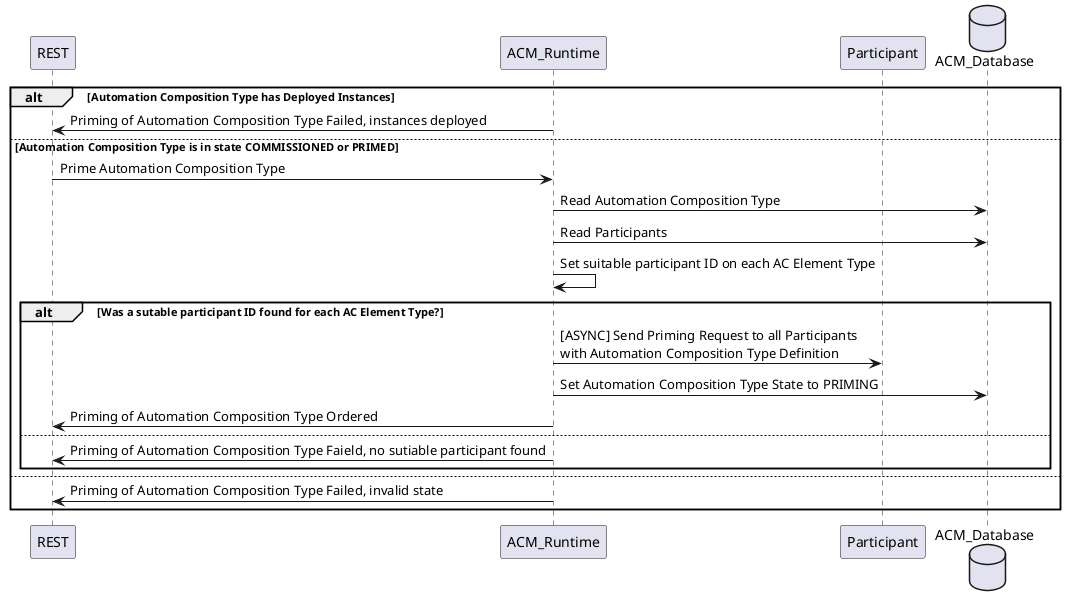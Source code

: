 @startuml
participant REST
participant ACM_Runtime
participant Participant
database ACM_Database

alt Automation Composition Type has Deployed Instances
  REST <- ACM_Runtime: Priming of Automation Composition Type Failed, instances deployed
else Automation Composition Type is in state COMMISSIONED or PRIMED
 REST -> ACM_Runtime: Prime Automation Composition Type

 ACM_Runtime -> ACM_Database: Read Automation Composition Type
 ACM_Runtime -> ACM_Database: Read Participants
 ACM_Runtime -> ACM_Runtime: Set suitable participant ID on each AC Element Type

 alt Was a sutable participant ID found for each AC Element Type?
  ACM_Runtime -> Participant: [ASYNC] Send Priming Request to all Participants\nwith Automation Composition Type Definition
  ACM_Runtime -> ACM_Database: Set Automation Composition Type State to PRIMING

  REST <- ACM_Runtime: Priming of Automation Composition Type Ordered
 else
   REST <- ACM_Runtime: Priming of Automation Composition Type Faield, no sutiable participant found
 end
else
 REST <- ACM_Runtime: Priming of Automation Composition Type Failed, invalid state
end

@enduml
